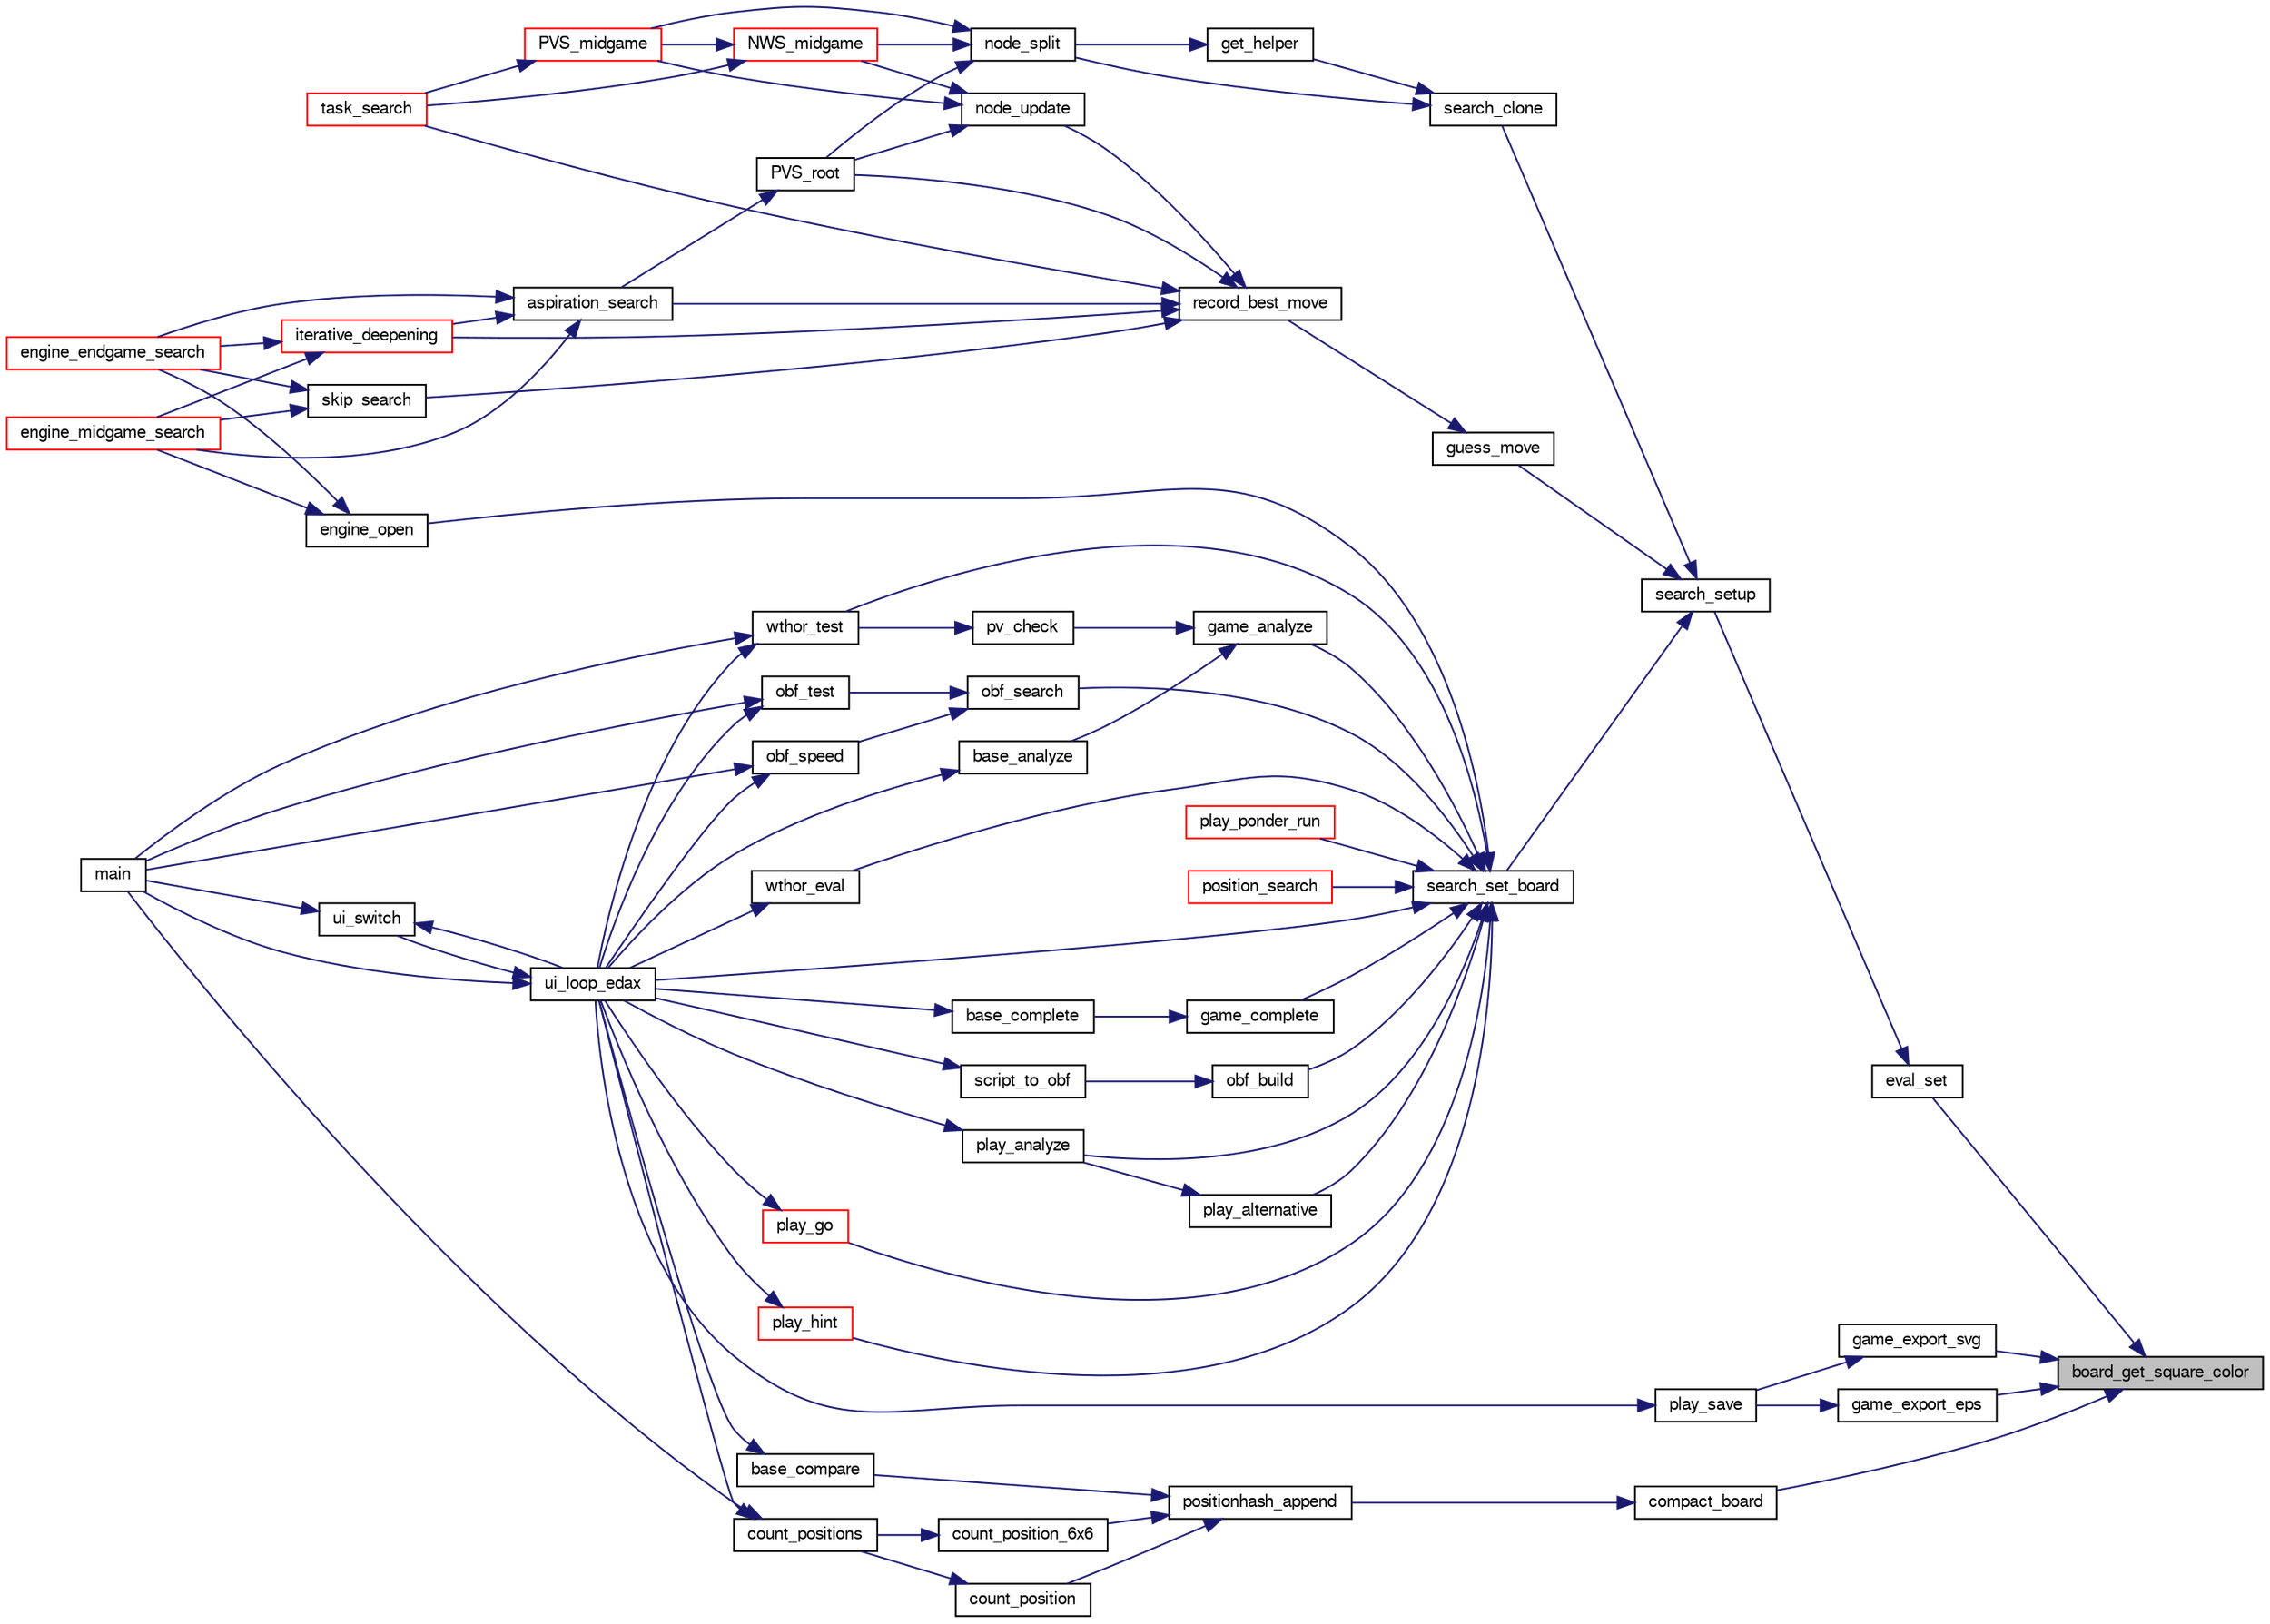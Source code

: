 digraph "board_get_square_color"
{
 // LATEX_PDF_SIZE
  bgcolor="transparent";
  edge [fontname="FreeSans",fontsize="10",labelfontname="FreeSans",labelfontsize="10"];
  node [fontname="FreeSans",fontsize="10",shape=record];
  rankdir="RL";
  Node1 [label="board_get_square_color",height=0.2,width=0.4,color="black", fillcolor="grey75", style="filled", fontcolor="black",tooltip="Get square color."];
  Node1 -> Node2 [dir="back",color="midnightblue",fontsize="10",style="solid",fontname="FreeSans"];
  Node2 [label="compact_board",height=0.2,width=0.4,color="black",URL="$perft_8c.html#a56b46e1afcf9100ad4d2b07a7241ac8f",tooltip=" "];
  Node2 -> Node3 [dir="back",color="midnightblue",fontsize="10",style="solid",fontname="FreeSans"];
  Node3 [label="positionhash_append",height=0.2,width=0.4,color="black",URL="$perft_8c.html#aca3a6e88970a37dc6480e7159e325cd0",tooltip="Append a position to the hash table."];
  Node3 -> Node4 [dir="back",color="midnightblue",fontsize="10",style="solid",fontname="FreeSans"];
  Node4 [label="base_compare",height=0.2,width=0.4,color="black",URL="$base_8c.html#af17bb56204f19789eb51ab2a2ca1ec5f",tooltip="Base Compare."];
  Node4 -> Node5 [dir="back",color="midnightblue",fontsize="10",style="solid",fontname="FreeSans"];
  Node5 [label="ui_loop_edax",height=0.2,width=0.4,color="black",URL="$edax_8c.html#a2354b96c7688bae32bedb6203d672f50",tooltip="Loop event."];
  Node5 -> Node6 [dir="back",color="midnightblue",fontsize="10",style="solid",fontname="FreeSans"];
  Node6 [label="main",height=0.2,width=0.4,color="black",URL="$main_8c.html#a3c04138a5bfe5d72780bb7e82a18e627",tooltip="edax main function."];
  Node5 -> Node7 [dir="back",color="midnightblue",fontsize="10",style="solid",fontname="FreeSans"];
  Node7 [label="ui_switch",height=0.2,width=0.4,color="black",URL="$ui_8c.html#a4234d6b0fd690186ef0ec2fc2eba2d4d",tooltip="Switch between different User Interface."];
  Node7 -> Node6 [dir="back",color="midnightblue",fontsize="10",style="solid",fontname="FreeSans"];
  Node7 -> Node5 [dir="back",color="midnightblue",fontsize="10",style="solid",fontname="FreeSans"];
  Node3 -> Node8 [dir="back",color="midnightblue",fontsize="10",style="solid",fontname="FreeSans"];
  Node8 [label="count_position",height=0.2,width=0.4,color="black",URL="$perft_8c.html#a2d4fe896c978bd809fa8952616362382",tooltip="Recursively count positions."];
  Node8 -> Node9 [dir="back",color="midnightblue",fontsize="10",style="solid",fontname="FreeSans"];
  Node9 [label="count_positions",height=0.2,width=0.4,color="black",URL="$perft_8c.html#aeac89a000192cd6a852b3ef75b798d72",tooltip="Count positions."];
  Node9 -> Node6 [dir="back",color="midnightblue",fontsize="10",style="solid",fontname="FreeSans"];
  Node9 -> Node5 [dir="back",color="midnightblue",fontsize="10",style="solid",fontname="FreeSans"];
  Node3 -> Node10 [dir="back",color="midnightblue",fontsize="10",style="solid",fontname="FreeSans"];
  Node10 [label="count_position_6x6",height=0.2,width=0.4,color="black",URL="$perft_8c.html#aa337f17617f5e241b81068c5b1d53ceb",tooltip="Recursively count positions."];
  Node10 -> Node9 [dir="back",color="midnightblue",fontsize="10",style="solid",fontname="FreeSans"];
  Node1 -> Node11 [dir="back",color="midnightblue",fontsize="10",style="solid",fontname="FreeSans"];
  Node11 [label="eval_set",height=0.2,width=0.4,color="black",URL="$eval_8c.html#ac0a65ec1475760424179051a43328b42",tooltip="Set up evaluation features from a board."];
  Node11 -> Node12 [dir="back",color="midnightblue",fontsize="10",style="solid",fontname="FreeSans"];
  Node12 [label="search_setup",height=0.2,width=0.4,color="black",URL="$search_8c.html#ad93ea95428d09b19c1491ee9378ad2b3",tooltip="Set up various structure once the board has been set."];
  Node12 -> Node13 [dir="back",color="midnightblue",fontsize="10",style="solid",fontname="FreeSans"];
  Node13 [label="guess_move",height=0.2,width=0.4,color="black",URL="$root_8c.html#a6ac3c5f991e5a6a40a27d0a9e425aaca",tooltip="Guess a move."];
  Node13 -> Node14 [dir="back",color="midnightblue",fontsize="10",style="solid",fontname="FreeSans"];
  Node14 [label="record_best_move",height=0.2,width=0.4,color="black",URL="$root_8c.html#ae557ecf41efe8b033969349603c765e2",tooltip="Record best move."];
  Node14 -> Node15 [dir="back",color="midnightblue",fontsize="10",style="solid",fontname="FreeSans"];
  Node15 [label="aspiration_search",height=0.2,width=0.4,color="black",URL="$root_8c.html#ad7e7acc5e26be0248b45eff34678ee3b",tooltip="Aspiration window."];
  Node15 -> Node16 [dir="back",color="midnightblue",fontsize="10",style="solid",fontname="FreeSans"];
  Node16 [label="engine_endgame_search",height=0.2,width=0.4,color="red",URL="$cassio_8c.html#a59118e647ced4f05560b431b30ad73b9",tooltip="Endgame search."];
  Node15 -> Node18 [dir="back",color="midnightblue",fontsize="10",style="solid",fontname="FreeSans"];
  Node18 [label="engine_midgame_search",height=0.2,width=0.4,color="red",URL="$cassio_8c.html#a71ebe2bfb187238a48c94edd82cb3024",tooltip="Midgame search."];
  Node15 -> Node19 [dir="back",color="midnightblue",fontsize="10",style="solid",fontname="FreeSans"];
  Node19 [label="iterative_deepening",height=0.2,width=0.4,color="red",URL="$root_8c.html#a0e77250a21e5f5d70917a5356c22f5f3",tooltip="Iterative deepening."];
  Node19 -> Node16 [dir="back",color="midnightblue",fontsize="10",style="solid",fontname="FreeSans"];
  Node19 -> Node18 [dir="back",color="midnightblue",fontsize="10",style="solid",fontname="FreeSans"];
  Node14 -> Node19 [dir="back",color="midnightblue",fontsize="10",style="solid",fontname="FreeSans"];
  Node14 -> Node75 [dir="back",color="midnightblue",fontsize="10",style="solid",fontname="FreeSans"];
  Node75 [label="node_update",height=0.2,width=0.4,color="black",URL="$ybwc_8c.html#aaa3720f7191596fadf637ee6fddc8666",tooltip="Update a node."];
  Node75 -> Node76 [dir="back",color="midnightblue",fontsize="10",style="solid",fontname="FreeSans"];
  Node76 [label="NWS_midgame",height=0.2,width=0.4,color="red",URL="$midgame_8c.html#a124e89d53abb00ee28a9f3135b5682dc",tooltip="Evaluate a midgame position with a Null Window Search algorithm."];
  Node76 -> Node77 [dir="back",color="midnightblue",fontsize="10",style="solid",fontname="FreeSans"];
  Node77 [label="PVS_midgame",height=0.2,width=0.4,color="red",URL="$midgame_8c.html#a356424012da8237d13afb64450c0fb33",tooltip="Evaluate a position with a deep Principal Variation Search algorithm."];
  Node77 -> Node80 [dir="back",color="midnightblue",fontsize="10",style="solid",fontname="FreeSans"];
  Node80 [label="task_search",height=0.2,width=0.4,color="red",URL="$ybwc_8c.html#aaa4fc1461e78cd5569318f9e19399e50",tooltip="A parallel search within a Task structure."];
  Node76 -> Node80 [dir="back",color="midnightblue",fontsize="10",style="solid",fontname="FreeSans"];
  Node75 -> Node77 [dir="back",color="midnightblue",fontsize="10",style="solid",fontname="FreeSans"];
  Node75 -> Node79 [dir="back",color="midnightblue",fontsize="10",style="solid",fontname="FreeSans"];
  Node79 [label="PVS_root",height=0.2,width=0.4,color="black",URL="$root_8c.html#a1367650ce57b9632f862da187074edb7",tooltip="Principal Variation Search algorithm at the root of the tree."];
  Node79 -> Node15 [dir="back",color="midnightblue",fontsize="10",style="solid",fontname="FreeSans"];
  Node14 -> Node79 [dir="back",color="midnightblue",fontsize="10",style="solid",fontname="FreeSans"];
  Node14 -> Node91 [dir="back",color="midnightblue",fontsize="10",style="solid",fontname="FreeSans"];
  Node91 [label="skip_search",height=0.2,width=0.4,color="black",URL="$cassio_8c.html#a9d4678777a6a7d2828934b2c8f0dc182",tooltip="Check if a search has already been done here."];
  Node91 -> Node16 [dir="back",color="midnightblue",fontsize="10",style="solid",fontname="FreeSans"];
  Node91 -> Node18 [dir="back",color="midnightblue",fontsize="10",style="solid",fontname="FreeSans"];
  Node14 -> Node80 [dir="back",color="midnightblue",fontsize="10",style="solid",fontname="FreeSans"];
  Node12 -> Node92 [dir="back",color="midnightblue",fontsize="10",style="solid",fontname="FreeSans"];
  Node92 [label="search_clone",height=0.2,width=0.4,color="black",URL="$search_8c.html#a7af3e3571b317c44cd1f669ec2eb4be8",tooltip="Clone a search for parallel search."];
  Node92 -> Node93 [dir="back",color="midnightblue",fontsize="10",style="solid",fontname="FreeSans"];
  Node93 [label="get_helper",height=0.2,width=0.4,color="black",URL="$ybwc_8c.html#af882b1bf581c1a2afc29dd8624478421",tooltip="Seek for & use an helper node."];
  Node93 -> Node94 [dir="back",color="midnightblue",fontsize="10",style="solid",fontname="FreeSans"];
  Node94 [label="node_split",height=0.2,width=0.4,color="black",URL="$ybwc_8c.html#a7dba05be5b187eb162b9311c91e22b38",tooltip="Node split."];
  Node94 -> Node76 [dir="back",color="midnightblue",fontsize="10",style="solid",fontname="FreeSans"];
  Node94 -> Node77 [dir="back",color="midnightblue",fontsize="10",style="solid",fontname="FreeSans"];
  Node94 -> Node79 [dir="back",color="midnightblue",fontsize="10",style="solid",fontname="FreeSans"];
  Node92 -> Node94 [dir="back",color="midnightblue",fontsize="10",style="solid",fontname="FreeSans"];
  Node12 -> Node95 [dir="back",color="midnightblue",fontsize="10",style="solid",fontname="FreeSans"];
  Node95 [label="search_set_board",height=0.2,width=0.4,color="black",URL="$search_8c.html#a99ecde00b1e5da1b9366b69ec1971568",tooltip="Set the board to analyze."];
  Node95 -> Node96 [dir="back",color="midnightblue",fontsize="10",style="solid",fontname="FreeSans"];
  Node96 [label="engine_open",height=0.2,width=0.4,color="black",URL="$cassio_8c.html#a9ff171085ccae4be6241cd583028adcf",tooltip="Open search engine."];
  Node96 -> Node16 [dir="back",color="midnightblue",fontsize="10",style="solid",fontname="FreeSans"];
  Node96 -> Node18 [dir="back",color="midnightblue",fontsize="10",style="solid",fontname="FreeSans"];
  Node95 -> Node21 [dir="back",color="midnightblue",fontsize="10",style="solid",fontname="FreeSans"];
  Node21 [label="game_analyze",height=0.2,width=0.4,color="black",URL="$game_8c.html#a17775ff0efa3d8592bed935dedb31a45",tooltip="Analyze an endgame."];
  Node21 -> Node22 [dir="back",color="midnightblue",fontsize="10",style="solid",fontname="FreeSans"];
  Node22 [label="base_analyze",height=0.2,width=0.4,color="black",URL="$base_8c.html#a130adf3915feeb8dd21edd8c715c220f",tooltip="Base analysis."];
  Node22 -> Node5 [dir="back",color="midnightblue",fontsize="10",style="solid",fontname="FreeSans"];
  Node21 -> Node23 [dir="back",color="midnightblue",fontsize="10",style="solid",fontname="FreeSans"];
  Node23 [label="pv_check",height=0.2,width=0.4,color="black",URL="$base_8c.html#ae5fd96b2c5fc0853715832158d172eb0",tooltip="Verify that a PV does not contain errors."];
  Node23 -> Node24 [dir="back",color="midnightblue",fontsize="10",style="solid",fontname="FreeSans"];
  Node24 [label="wthor_test",height=0.2,width=0.4,color="black",URL="$base_8c.html#acd4aaf9717e79148da6c763b1c022016",tooltip="Test Search with a wthor base."];
  Node24 -> Node6 [dir="back",color="midnightblue",fontsize="10",style="solid",fontname="FreeSans"];
  Node24 -> Node5 [dir="back",color="midnightblue",fontsize="10",style="solid",fontname="FreeSans"];
  Node95 -> Node25 [dir="back",color="midnightblue",fontsize="10",style="solid",fontname="FreeSans"];
  Node25 [label="game_complete",height=0.2,width=0.4,color="black",URL="$game_8c.html#a2478745958cb21430866a4ea503274df",tooltip="Terminate an unfinished game."];
  Node25 -> Node26 [dir="back",color="midnightblue",fontsize="10",style="solid",fontname="FreeSans"];
  Node26 [label="base_complete",height=0.2,width=0.4,color="black",URL="$base_8c.html#a2aaa6c7fc6111edcd85b623bcd217180",tooltip="Base analysis."];
  Node26 -> Node5 [dir="back",color="midnightblue",fontsize="10",style="solid",fontname="FreeSans"];
  Node95 -> Node27 [dir="back",color="midnightblue",fontsize="10",style="solid",fontname="FreeSans"];
  Node27 [label="obf_build",height=0.2,width=0.4,color="black",URL="$obftest_8c.html#a6ed0f135c4cf4021e18eb1a965a72bfa",tooltip="Build an OBF structure."];
  Node27 -> Node28 [dir="back",color="midnightblue",fontsize="10",style="solid",fontname="FreeSans"];
  Node28 [label="script_to_obf",height=0.2,width=0.4,color="black",URL="$obftest_8c.html#ad1bc6f7d32d2b1775f5e91f2d2e0f8b8",tooltip="Build an OBF file from a Script file."];
  Node28 -> Node5 [dir="back",color="midnightblue",fontsize="10",style="solid",fontname="FreeSans"];
  Node95 -> Node29 [dir="back",color="midnightblue",fontsize="10",style="solid",fontname="FreeSans"];
  Node29 [label="obf_search",height=0.2,width=0.4,color="black",URL="$obftest_8c.html#ab9783a5ca8dc9d2b69ed9ae61945bbfb",tooltip="Analyze an OBF structure."];
  Node29 -> Node30 [dir="back",color="midnightblue",fontsize="10",style="solid",fontname="FreeSans"];
  Node30 [label="obf_speed",height=0.2,width=0.4,color="black",URL="$obftest_8c.html#a07fd9cdb993c22a9de285e054331e4e4",tooltip="Test edax speed by running for at least 1 minutes on problems deeper and deeper."];
  Node30 -> Node6 [dir="back",color="midnightblue",fontsize="10",style="solid",fontname="FreeSans"];
  Node30 -> Node5 [dir="back",color="midnightblue",fontsize="10",style="solid",fontname="FreeSans"];
  Node29 -> Node31 [dir="back",color="midnightblue",fontsize="10",style="solid",fontname="FreeSans"];
  Node31 [label="obf_test",height=0.2,width=0.4,color="black",URL="$obftest_8c.html#af8974909ba686b74a0620bdcc7ef5f81",tooltip="Test an OBF file."];
  Node31 -> Node6 [dir="back",color="midnightblue",fontsize="10",style="solid",fontname="FreeSans"];
  Node31 -> Node5 [dir="back",color="midnightblue",fontsize="10",style="solid",fontname="FreeSans"];
  Node95 -> Node32 [dir="back",color="midnightblue",fontsize="10",style="solid",fontname="FreeSans"];
  Node32 [label="play_alternative",height=0.2,width=0.4,color="black",URL="$play_8c.html#ab220e1e3acf69015cd2e2b32abbdbaae",tooltip="Seek for the best alternative move."];
  Node32 -> Node33 [dir="back",color="midnightblue",fontsize="10",style="solid",fontname="FreeSans"];
  Node33 [label="play_analyze",height=0.2,width=0.4,color="black",URL="$play_8c.html#a32624a895b8cf4ec475a8de0ee5df3a1",tooltip="Analyze a played game."];
  Node33 -> Node5 [dir="back",color="midnightblue",fontsize="10",style="solid",fontname="FreeSans"];
  Node95 -> Node33 [dir="back",color="midnightblue",fontsize="10",style="solid",fontname="FreeSans"];
  Node95 -> Node34 [dir="back",color="midnightblue",fontsize="10",style="solid",fontname="FreeSans"];
  Node34 [label="play_go",height=0.2,width=0.4,color="red",URL="$play_8c.html#aeba64a0b6660a04cff93da447da3f746",tooltip="Start thinking."];
  Node34 -> Node5 [dir="back",color="midnightblue",fontsize="10",style="solid",fontname="FreeSans"];
  Node95 -> Node44 [dir="back",color="midnightblue",fontsize="10",style="solid",fontname="FreeSans"];
  Node44 [label="play_hint",height=0.2,width=0.4,color="red",URL="$play_8c.html#a331a1824215c3c7be0241fe0e2d4da57",tooltip="Start thinking."];
  Node44 -> Node5 [dir="back",color="midnightblue",fontsize="10",style="solid",fontname="FreeSans"];
  Node95 -> Node45 [dir="back",color="midnightblue",fontsize="10",style="solid",fontname="FreeSans"];
  Node45 [label="play_ponder_run",height=0.2,width=0.4,color="red",URL="$play_8c.html#a6a826d8e8634b46e269daeed05de785c",tooltip="do ponderation."];
  Node95 -> Node49 [dir="back",color="midnightblue",fontsize="10",style="solid",fontname="FreeSans"];
  Node49 [label="position_search",height=0.2,width=0.4,color="red",URL="$book_8c.html#ad3b2686173649c214c8349e5e3da0aca",tooltip="Evaluate a position."];
  Node95 -> Node5 [dir="back",color="midnightblue",fontsize="10",style="solid",fontname="FreeSans"];
  Node95 -> Node74 [dir="back",color="midnightblue",fontsize="10",style="solid",fontname="FreeSans"];
  Node74 [label="wthor_eval",height=0.2,width=0.4,color="black",URL="$base_8c.html#a86b72b1d7f3ee47ec62cbb618546ec70",tooltip="Test Eval with a wthor base."];
  Node74 -> Node5 [dir="back",color="midnightblue",fontsize="10",style="solid",fontname="FreeSans"];
  Node95 -> Node24 [dir="back",color="midnightblue",fontsize="10",style="solid",fontname="FreeSans"];
  Node1 -> Node97 [dir="back",color="midnightblue",fontsize="10",style="solid",fontname="FreeSans"];
  Node97 [label="game_export_eps",height=0.2,width=0.4,color="black",URL="$game_8c.html#ac5a505d94e95db33f679c406ef9d1c31",tooltip="Write a game to an eps file."];
  Node97 -> Node98 [dir="back",color="midnightblue",fontsize="10",style="solid",fontname="FreeSans"];
  Node98 [label="play_save",height=0.2,width=0.4,color="black",URL="$play_8c.html#a6bfab22913b749330068bde2bb80afa3",tooltip="Save a played game."];
  Node98 -> Node5 [dir="back",color="midnightblue",fontsize="10",style="solid",fontname="FreeSans"];
  Node1 -> Node99 [dir="back",color="midnightblue",fontsize="10",style="solid",fontname="FreeSans"];
  Node99 [label="game_export_svg",height=0.2,width=0.4,color="black",URL="$game_8c.html#a6954b51a75bf7fd52a2cfbdd9ff9f96e",tooltip=" "];
  Node99 -> Node98 [dir="back",color="midnightblue",fontsize="10",style="solid",fontname="FreeSans"];
}
